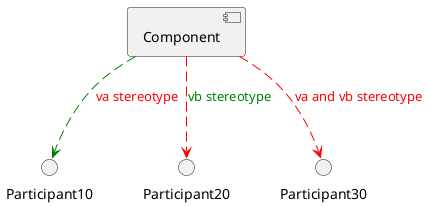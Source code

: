 {
  "sha1": "8f59mio7jeoh17qkquk4mhmjcdxj4fn",
  "insertion": {
    "when": "2024-05-30T20:48:21.406Z",
    "url": "https://forum.plantuml.net/13245/skinparam-arrowcolor-cannot-combined-multiple-stereotypes",
    "user": "plantuml@gmail.com"
  }
}
@startuml
<style>
arrow {
  LineColor #Green
  FontColor #Green
  LineStyle 10-5
  
  .va {
  	FontColor #Red
  }
  .vb {
  	LineColor #Red
  }

}
</style>

[Component]

Component --> Participant10<<va>> : va stereotype
Component --> Participant20<<vb>> : vb stereotype
Component --> Participant30<<va>><<vb>> : va and vb stereotype

@enduml
